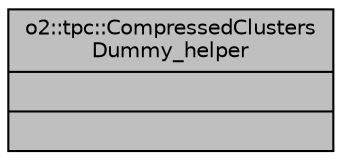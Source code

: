 digraph "o2::tpc::CompressedClustersDummy_helper"
{
 // INTERACTIVE_SVG=YES
  bgcolor="transparent";
  edge [fontname="Helvetica",fontsize="10",labelfontname="Helvetica",labelfontsize="10"];
  node [fontname="Helvetica",fontsize="10",shape=record];
  Node1 [label="{o2::tpc::CompressedClusters\lDummy_helper\n||}",height=0.2,width=0.4,color="black", fillcolor="grey75", style="filled", fontcolor="black"];
}
